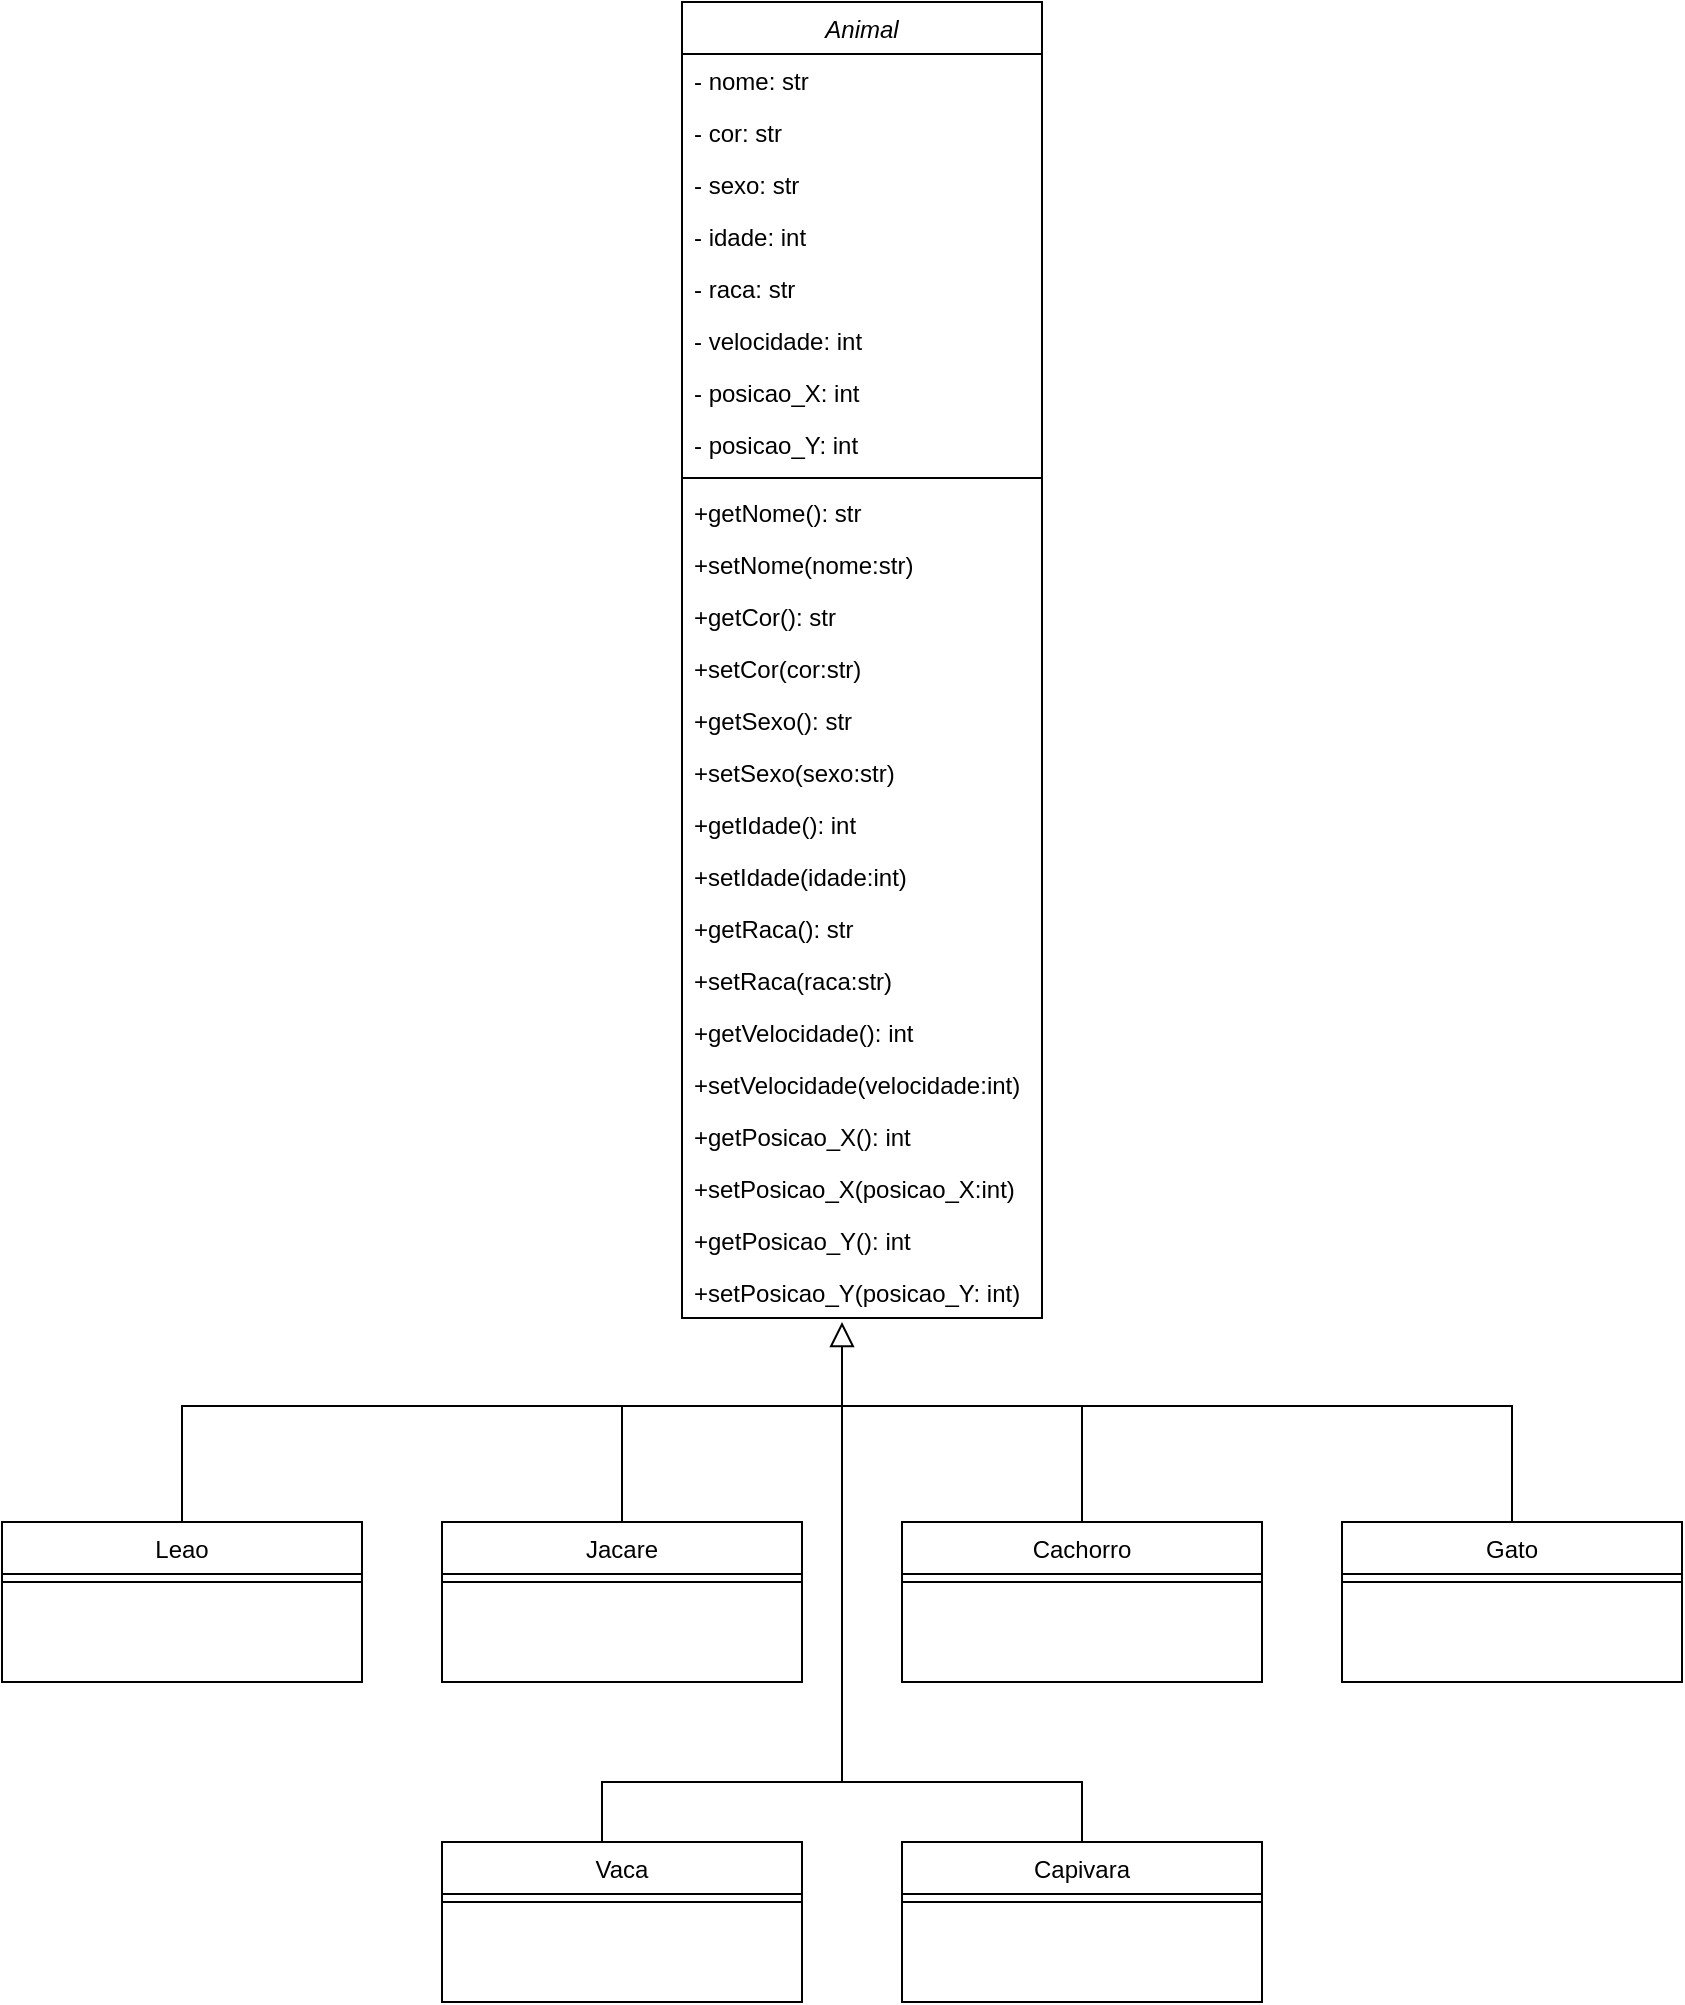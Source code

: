 <mxfile version="21.6.2" type="github">
  <diagram name="Página-1" id="W3OVTafVNRmhXkw4CjzO">
    <mxGraphModel dx="1120" dy="446" grid="1" gridSize="10" guides="1" tooltips="1" connect="1" arrows="1" fold="1" page="1" pageScale="1" pageWidth="827" pageHeight="1169" math="0" shadow="0">
      <root>
        <mxCell id="0" />
        <mxCell id="1" parent="0" />
        <mxCell id="Ztyv7xXe50h-QWpUFy-G-1" value="Animal" style="swimlane;fontStyle=2;align=center;verticalAlign=top;childLayout=stackLayout;horizontal=1;startSize=26;horizontalStack=0;resizeParent=1;resizeLast=0;collapsible=1;marginBottom=0;rounded=0;shadow=0;strokeWidth=1;" vertex="1" parent="1">
          <mxGeometry x="340" width="180" height="658" as="geometry">
            <mxRectangle x="230" y="140" width="160" height="26" as="alternateBounds" />
          </mxGeometry>
        </mxCell>
        <mxCell id="Ztyv7xXe50h-QWpUFy-G-2" value="- nome: str" style="text;align=left;verticalAlign=top;spacingLeft=4;spacingRight=4;overflow=hidden;rotatable=0;points=[[0,0.5],[1,0.5]];portConstraint=eastwest;" vertex="1" parent="Ztyv7xXe50h-QWpUFy-G-1">
          <mxGeometry y="26" width="180" height="26" as="geometry" />
        </mxCell>
        <mxCell id="Ztyv7xXe50h-QWpUFy-G-3" value="- cor: str" style="text;align=left;verticalAlign=top;spacingLeft=4;spacingRight=4;overflow=hidden;rotatable=0;points=[[0,0.5],[1,0.5]];portConstraint=eastwest;rounded=0;shadow=0;html=0;" vertex="1" parent="Ztyv7xXe50h-QWpUFy-G-1">
          <mxGeometry y="52" width="180" height="26" as="geometry" />
        </mxCell>
        <mxCell id="Ztyv7xXe50h-QWpUFy-G-4" value="- sexo: str" style="text;align=left;verticalAlign=top;spacingLeft=4;spacingRight=4;overflow=hidden;rotatable=0;points=[[0,0.5],[1,0.5]];portConstraint=eastwest;rounded=0;shadow=0;html=0;" vertex="1" parent="Ztyv7xXe50h-QWpUFy-G-1">
          <mxGeometry y="78" width="180" height="26" as="geometry" />
        </mxCell>
        <mxCell id="Ztyv7xXe50h-QWpUFy-G-5" value="- idade: int" style="text;align=left;verticalAlign=top;spacingLeft=4;spacingRight=4;overflow=hidden;rotatable=0;points=[[0,0.5],[1,0.5]];portConstraint=eastwest;rounded=0;shadow=0;html=0;" vertex="1" parent="Ztyv7xXe50h-QWpUFy-G-1">
          <mxGeometry y="104" width="180" height="26" as="geometry" />
        </mxCell>
        <mxCell id="Ztyv7xXe50h-QWpUFy-G-6" value="- raca: str" style="text;align=left;verticalAlign=top;spacingLeft=4;spacingRight=4;overflow=hidden;rotatable=0;points=[[0,0.5],[1,0.5]];portConstraint=eastwest;rounded=0;shadow=0;html=0;" vertex="1" parent="Ztyv7xXe50h-QWpUFy-G-1">
          <mxGeometry y="130" width="180" height="26" as="geometry" />
        </mxCell>
        <mxCell id="Ztyv7xXe50h-QWpUFy-G-7" value="- velocidade: int" style="text;align=left;verticalAlign=top;spacingLeft=4;spacingRight=4;overflow=hidden;rotatable=0;points=[[0,0.5],[1,0.5]];portConstraint=eastwest;rounded=0;shadow=0;html=0;" vertex="1" parent="Ztyv7xXe50h-QWpUFy-G-1">
          <mxGeometry y="156" width="180" height="26" as="geometry" />
        </mxCell>
        <mxCell id="Ztyv7xXe50h-QWpUFy-G-8" value="- posicao_X: int" style="text;align=left;verticalAlign=top;spacingLeft=4;spacingRight=4;overflow=hidden;rotatable=0;points=[[0,0.5],[1,0.5]];portConstraint=eastwest;rounded=0;shadow=0;html=0;" vertex="1" parent="Ztyv7xXe50h-QWpUFy-G-1">
          <mxGeometry y="182" width="180" height="26" as="geometry" />
        </mxCell>
        <mxCell id="Ztyv7xXe50h-QWpUFy-G-9" value="- posicao_Y: int" style="text;align=left;verticalAlign=top;spacingLeft=4;spacingRight=4;overflow=hidden;rotatable=0;points=[[0,0.5],[1,0.5]];portConstraint=eastwest;rounded=0;shadow=0;html=0;" vertex="1" parent="Ztyv7xXe50h-QWpUFy-G-1">
          <mxGeometry y="208" width="180" height="26" as="geometry" />
        </mxCell>
        <mxCell id="Ztyv7xXe50h-QWpUFy-G-10" value="" style="line;html=1;strokeWidth=1;align=left;verticalAlign=middle;spacingTop=-1;spacingLeft=3;spacingRight=3;rotatable=0;labelPosition=right;points=[];portConstraint=eastwest;" vertex="1" parent="Ztyv7xXe50h-QWpUFy-G-1">
          <mxGeometry y="234" width="180" height="8" as="geometry" />
        </mxCell>
        <mxCell id="Ztyv7xXe50h-QWpUFy-G-11" value="+getNome(): str" style="text;align=left;verticalAlign=top;spacingLeft=4;spacingRight=4;overflow=hidden;rotatable=0;points=[[0,0.5],[1,0.5]];portConstraint=eastwest;" vertex="1" parent="Ztyv7xXe50h-QWpUFy-G-1">
          <mxGeometry y="242" width="180" height="26" as="geometry" />
        </mxCell>
        <mxCell id="Ztyv7xXe50h-QWpUFy-G-12" value="+setNome(nome:str)" style="text;align=left;verticalAlign=top;spacingLeft=4;spacingRight=4;overflow=hidden;rotatable=0;points=[[0,0.5],[1,0.5]];portConstraint=eastwest;" vertex="1" parent="Ztyv7xXe50h-QWpUFy-G-1">
          <mxGeometry y="268" width="180" height="26" as="geometry" />
        </mxCell>
        <mxCell id="Ztyv7xXe50h-QWpUFy-G-13" value="+getCor(): str" style="text;align=left;verticalAlign=top;spacingLeft=4;spacingRight=4;overflow=hidden;rotatable=0;points=[[0,0.5],[1,0.5]];portConstraint=eastwest;rounded=0;shadow=0;html=0;" vertex="1" parent="Ztyv7xXe50h-QWpUFy-G-1">
          <mxGeometry y="294" width="180" height="26" as="geometry" />
        </mxCell>
        <mxCell id="Ztyv7xXe50h-QWpUFy-G-14" value="+setCor(cor:str)" style="text;align=left;verticalAlign=top;spacingLeft=4;spacingRight=4;overflow=hidden;rotatable=0;points=[[0,0.5],[1,0.5]];portConstraint=eastwest;rounded=0;shadow=0;html=0;" vertex="1" parent="Ztyv7xXe50h-QWpUFy-G-1">
          <mxGeometry y="320" width="180" height="26" as="geometry" />
        </mxCell>
        <mxCell id="Ztyv7xXe50h-QWpUFy-G-15" value="+getSexo(): str" style="text;align=left;verticalAlign=top;spacingLeft=4;spacingRight=4;overflow=hidden;rotatable=0;points=[[0,0.5],[1,0.5]];portConstraint=eastwest;rounded=0;shadow=0;html=0;" vertex="1" parent="Ztyv7xXe50h-QWpUFy-G-1">
          <mxGeometry y="346" width="180" height="26" as="geometry" />
        </mxCell>
        <mxCell id="Ztyv7xXe50h-QWpUFy-G-16" value="+setSexo(sexo:str)" style="text;align=left;verticalAlign=top;spacingLeft=4;spacingRight=4;overflow=hidden;rotatable=0;points=[[0,0.5],[1,0.5]];portConstraint=eastwest;rounded=0;shadow=0;html=0;" vertex="1" parent="Ztyv7xXe50h-QWpUFy-G-1">
          <mxGeometry y="372" width="180" height="26" as="geometry" />
        </mxCell>
        <mxCell id="Ztyv7xXe50h-QWpUFy-G-17" value="+getIdade(): int" style="text;align=left;verticalAlign=top;spacingLeft=4;spacingRight=4;overflow=hidden;rotatable=0;points=[[0,0.5],[1,0.5]];portConstraint=eastwest;rounded=0;shadow=0;html=0;" vertex="1" parent="Ztyv7xXe50h-QWpUFy-G-1">
          <mxGeometry y="398" width="180" height="26" as="geometry" />
        </mxCell>
        <mxCell id="Ztyv7xXe50h-QWpUFy-G-18" value="+setIdade(idade:int)" style="text;align=left;verticalAlign=top;spacingLeft=4;spacingRight=4;overflow=hidden;rotatable=0;points=[[0,0.5],[1,0.5]];portConstraint=eastwest;rounded=0;shadow=0;html=0;" vertex="1" parent="Ztyv7xXe50h-QWpUFy-G-1">
          <mxGeometry y="424" width="180" height="26" as="geometry" />
        </mxCell>
        <mxCell id="Ztyv7xXe50h-QWpUFy-G-19" value="+getRaca(): str" style="text;align=left;verticalAlign=top;spacingLeft=4;spacingRight=4;overflow=hidden;rotatable=0;points=[[0,0.5],[1,0.5]];portConstraint=eastwest;rounded=0;shadow=0;html=0;" vertex="1" parent="Ztyv7xXe50h-QWpUFy-G-1">
          <mxGeometry y="450" width="180" height="26" as="geometry" />
        </mxCell>
        <mxCell id="Ztyv7xXe50h-QWpUFy-G-20" value="+setRaca(raca:str)" style="text;align=left;verticalAlign=top;spacingLeft=4;spacingRight=4;overflow=hidden;rotatable=0;points=[[0,0.5],[1,0.5]];portConstraint=eastwest;rounded=0;shadow=0;html=0;" vertex="1" parent="Ztyv7xXe50h-QWpUFy-G-1">
          <mxGeometry y="476" width="180" height="26" as="geometry" />
        </mxCell>
        <mxCell id="Ztyv7xXe50h-QWpUFy-G-21" value="+getVelocidade(): int" style="text;align=left;verticalAlign=top;spacingLeft=4;spacingRight=4;overflow=hidden;rotatable=0;points=[[0,0.5],[1,0.5]];portConstraint=eastwest;rounded=0;shadow=0;html=0;" vertex="1" parent="Ztyv7xXe50h-QWpUFy-G-1">
          <mxGeometry y="502" width="180" height="26" as="geometry" />
        </mxCell>
        <mxCell id="Ztyv7xXe50h-QWpUFy-G-22" value="+setVelocidade(velocidade:int)" style="text;align=left;verticalAlign=top;spacingLeft=4;spacingRight=4;overflow=hidden;rotatable=0;points=[[0,0.5],[1,0.5]];portConstraint=eastwest;rounded=0;shadow=0;html=0;" vertex="1" parent="Ztyv7xXe50h-QWpUFy-G-1">
          <mxGeometry y="528" width="180" height="26" as="geometry" />
        </mxCell>
        <mxCell id="Ztyv7xXe50h-QWpUFy-G-23" value="+getPosicao_X(): int" style="text;align=left;verticalAlign=top;spacingLeft=4;spacingRight=4;overflow=hidden;rotatable=0;points=[[0,0.5],[1,0.5]];portConstraint=eastwest;rounded=0;shadow=0;html=0;" vertex="1" parent="Ztyv7xXe50h-QWpUFy-G-1">
          <mxGeometry y="554" width="180" height="26" as="geometry" />
        </mxCell>
        <mxCell id="Ztyv7xXe50h-QWpUFy-G-24" value="+setPosicao_X(posicao_X:int)" style="text;align=left;verticalAlign=top;spacingLeft=4;spacingRight=4;overflow=hidden;rotatable=0;points=[[0,0.5],[1,0.5]];portConstraint=eastwest;rounded=0;shadow=0;html=0;" vertex="1" parent="Ztyv7xXe50h-QWpUFy-G-1">
          <mxGeometry y="580" width="180" height="26" as="geometry" />
        </mxCell>
        <mxCell id="Ztyv7xXe50h-QWpUFy-G-25" value="+getPosicao_Y(): int" style="text;align=left;verticalAlign=top;spacingLeft=4;spacingRight=4;overflow=hidden;rotatable=0;points=[[0,0.5],[1,0.5]];portConstraint=eastwest;rounded=0;shadow=0;html=0;" vertex="1" parent="Ztyv7xXe50h-QWpUFy-G-1">
          <mxGeometry y="606" width="180" height="26" as="geometry" />
        </mxCell>
        <mxCell id="Ztyv7xXe50h-QWpUFy-G-26" value="+setPosicao_Y(posicao_Y: int)" style="text;align=left;verticalAlign=top;spacingLeft=4;spacingRight=4;overflow=hidden;rotatable=0;points=[[0,0.5],[1,0.5]];portConstraint=eastwest;rounded=0;shadow=0;html=0;" vertex="1" parent="Ztyv7xXe50h-QWpUFy-G-1">
          <mxGeometry y="632" width="180" height="26" as="geometry" />
        </mxCell>
        <mxCell id="Ztyv7xXe50h-QWpUFy-G-27" value="Leao" style="swimlane;fontStyle=0;align=center;verticalAlign=top;childLayout=stackLayout;horizontal=1;startSize=26;horizontalStack=0;resizeParent=1;resizeLast=0;collapsible=1;marginBottom=0;rounded=0;shadow=0;strokeWidth=1;" vertex="1" parent="1">
          <mxGeometry y="760" width="180" height="80" as="geometry">
            <mxRectangle x="130" y="380" width="160" height="26" as="alternateBounds" />
          </mxGeometry>
        </mxCell>
        <mxCell id="Ztyv7xXe50h-QWpUFy-G-36" value="" style="line;html=1;strokeWidth=1;align=left;verticalAlign=middle;spacingTop=-1;spacingLeft=3;spacingRight=3;rotatable=0;labelPosition=right;points=[];portConstraint=eastwest;" vertex="1" parent="Ztyv7xXe50h-QWpUFy-G-27">
          <mxGeometry y="26" width="180" height="8" as="geometry" />
        </mxCell>
        <mxCell id="Ztyv7xXe50h-QWpUFy-G-53" value="" style="endArrow=block;endSize=10;endFill=0;shadow=0;strokeWidth=1;rounded=0;edgeStyle=elbowEdgeStyle;elbow=vertical;" edge="1" parent="1" source="Ztyv7xXe50h-QWpUFy-G-27">
          <mxGeometry width="160" relative="1" as="geometry">
            <mxPoint x="200" y="585" as="sourcePoint" />
            <mxPoint x="420" y="660" as="targetPoint" />
            <Array as="points">
              <mxPoint x="250" y="702" />
            </Array>
          </mxGeometry>
        </mxCell>
        <mxCell id="Ztyv7xXe50h-QWpUFy-G-54" style="edgeStyle=orthogonalEdgeStyle;rounded=0;orthogonalLoop=1;jettySize=auto;html=1;exitX=0.5;exitY=0;exitDx=0;exitDy=0;endArrow=none;endFill=0;" edge="1" parent="1" source="Ztyv7xXe50h-QWpUFy-G-55">
          <mxGeometry relative="1" as="geometry">
            <mxPoint x="310" y="702" as="targetPoint" />
          </mxGeometry>
        </mxCell>
        <mxCell id="Ztyv7xXe50h-QWpUFy-G-55" value="Jacare" style="swimlane;fontStyle=0;align=center;verticalAlign=top;childLayout=stackLayout;horizontal=1;startSize=26;horizontalStack=0;resizeParent=1;resizeLast=0;collapsible=1;marginBottom=0;rounded=0;shadow=0;strokeWidth=1;" vertex="1" parent="1">
          <mxGeometry x="220" y="760" width="180" height="80" as="geometry">
            <mxRectangle x="340" y="380" width="170" height="26" as="alternateBounds" />
          </mxGeometry>
        </mxCell>
        <mxCell id="Ztyv7xXe50h-QWpUFy-G-64" value="" style="line;html=1;strokeWidth=1;align=left;verticalAlign=middle;spacingTop=-1;spacingLeft=3;spacingRight=3;rotatable=0;labelPosition=right;points=[];portConstraint=eastwest;" vertex="1" parent="Ztyv7xXe50h-QWpUFy-G-55">
          <mxGeometry y="26" width="180" height="8" as="geometry" />
        </mxCell>
        <mxCell id="Ztyv7xXe50h-QWpUFy-G-81" style="edgeStyle=orthogonalEdgeStyle;rounded=0;orthogonalLoop=1;jettySize=auto;html=1;exitX=0.5;exitY=0;exitDx=0;exitDy=0;endArrow=none;endFill=0;" edge="1" parent="1" source="Ztyv7xXe50h-QWpUFy-G-82">
          <mxGeometry relative="1" as="geometry">
            <mxPoint x="420" y="672" as="targetPoint" />
            <Array as="points">
              <mxPoint x="747" y="702" />
              <mxPoint x="421" y="702" />
            </Array>
          </mxGeometry>
        </mxCell>
        <mxCell id="Ztyv7xXe50h-QWpUFy-G-82" value="Gato" style="swimlane;fontStyle=0;align=center;verticalAlign=top;childLayout=stackLayout;horizontal=1;startSize=26;horizontalStack=0;resizeParent=1;resizeLast=0;collapsible=1;marginBottom=0;rounded=0;shadow=0;strokeWidth=1;" vertex="1" parent="1">
          <mxGeometry x="670" y="760" width="170" height="80" as="geometry">
            <mxRectangle x="550" y="140" width="160" height="26" as="alternateBounds" />
          </mxGeometry>
        </mxCell>
        <mxCell id="Ztyv7xXe50h-QWpUFy-G-91" value="" style="line;html=1;strokeWidth=1;align=left;verticalAlign=middle;spacingTop=-1;spacingLeft=3;spacingRight=3;rotatable=0;labelPosition=right;points=[];portConstraint=eastwest;" vertex="1" parent="Ztyv7xXe50h-QWpUFy-G-82">
          <mxGeometry y="26" width="170" height="8" as="geometry" />
        </mxCell>
        <mxCell id="Ztyv7xXe50h-QWpUFy-G-108" style="edgeStyle=orthogonalEdgeStyle;rounded=0;orthogonalLoop=1;jettySize=auto;html=1;exitX=0.5;exitY=0;exitDx=0;exitDy=0;endArrow=none;endFill=0;" edge="1" parent="1" source="Ztyv7xXe50h-QWpUFy-G-109">
          <mxGeometry relative="1" as="geometry">
            <mxPoint x="540" y="702" as="targetPoint" />
          </mxGeometry>
        </mxCell>
        <mxCell id="Ztyv7xXe50h-QWpUFy-G-109" value="Cachorro" style="swimlane;fontStyle=0;align=center;verticalAlign=top;childLayout=stackLayout;horizontal=1;startSize=26;horizontalStack=0;resizeParent=1;resizeLast=0;collapsible=1;marginBottom=0;rounded=0;shadow=0;strokeWidth=1;" vertex="1" parent="1">
          <mxGeometry x="450" y="760" width="180" height="80" as="geometry">
            <mxRectangle x="340" y="380" width="170" height="26" as="alternateBounds" />
          </mxGeometry>
        </mxCell>
        <mxCell id="Ztyv7xXe50h-QWpUFy-G-118" value="" style="line;html=1;strokeWidth=1;align=left;verticalAlign=middle;spacingTop=-1;spacingLeft=3;spacingRight=3;rotatable=0;labelPosition=right;points=[];portConstraint=eastwest;" vertex="1" parent="Ztyv7xXe50h-QWpUFy-G-109">
          <mxGeometry y="26" width="180" height="8" as="geometry" />
        </mxCell>
        <mxCell id="Ztyv7xXe50h-QWpUFy-G-135" style="edgeStyle=orthogonalEdgeStyle;rounded=0;orthogonalLoop=1;jettySize=auto;html=1;exitX=0.5;exitY=0;exitDx=0;exitDy=0;endArrow=none;endFill=0;" edge="1" parent="1" source="Ztyv7xXe50h-QWpUFy-G-136">
          <mxGeometry relative="1" as="geometry">
            <mxPoint x="420" y="702" as="targetPoint" />
            <Array as="points">
              <mxPoint x="300" y="890" />
              <mxPoint x="420" y="890" />
            </Array>
          </mxGeometry>
        </mxCell>
        <mxCell id="Ztyv7xXe50h-QWpUFy-G-136" value="Vaca" style="swimlane;fontStyle=0;align=center;verticalAlign=top;childLayout=stackLayout;horizontal=1;startSize=26;horizontalStack=0;resizeParent=1;resizeLast=0;collapsible=1;marginBottom=0;rounded=0;shadow=0;strokeWidth=1;" vertex="1" parent="1">
          <mxGeometry x="220" y="920" width="180" height="80" as="geometry">
            <mxRectangle x="340" y="380" width="170" height="26" as="alternateBounds" />
          </mxGeometry>
        </mxCell>
        <mxCell id="Ztyv7xXe50h-QWpUFy-G-145" value="" style="line;html=1;strokeWidth=1;align=left;verticalAlign=middle;spacingTop=-1;spacingLeft=3;spacingRight=3;rotatable=0;labelPosition=right;points=[];portConstraint=eastwest;" vertex="1" parent="Ztyv7xXe50h-QWpUFy-G-136">
          <mxGeometry y="26" width="180" height="8" as="geometry" />
        </mxCell>
        <mxCell id="Ztyv7xXe50h-QWpUFy-G-162" style="edgeStyle=orthogonalEdgeStyle;rounded=0;orthogonalLoop=1;jettySize=auto;html=1;exitX=0.5;exitY=0;exitDx=0;exitDy=0;endArrow=none;endFill=0;" edge="1" parent="1" source="Ztyv7xXe50h-QWpUFy-G-163">
          <mxGeometry relative="1" as="geometry">
            <mxPoint x="420" y="702" as="targetPoint" />
            <Array as="points">
              <mxPoint x="540" y="890" />
              <mxPoint x="420" y="890" />
            </Array>
          </mxGeometry>
        </mxCell>
        <mxCell id="Ztyv7xXe50h-QWpUFy-G-163" value="Capivara" style="swimlane;fontStyle=0;align=center;verticalAlign=top;childLayout=stackLayout;horizontal=1;startSize=26;horizontalStack=0;resizeParent=1;resizeLast=0;collapsible=1;marginBottom=0;rounded=0;shadow=0;strokeWidth=1;" vertex="1" parent="1">
          <mxGeometry x="450" y="920" width="180" height="80" as="geometry">
            <mxRectangle x="340" y="380" width="170" height="26" as="alternateBounds" />
          </mxGeometry>
        </mxCell>
        <mxCell id="Ztyv7xXe50h-QWpUFy-G-172" value="" style="line;html=1;strokeWidth=1;align=left;verticalAlign=middle;spacingTop=-1;spacingLeft=3;spacingRight=3;rotatable=0;labelPosition=right;points=[];portConstraint=eastwest;" vertex="1" parent="Ztyv7xXe50h-QWpUFy-G-163">
          <mxGeometry y="26" width="180" height="8" as="geometry" />
        </mxCell>
      </root>
    </mxGraphModel>
  </diagram>
</mxfile>
